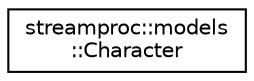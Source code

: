 digraph "Graphical Class Hierarchy"
{
  edge [fontname="Helvetica",fontsize="10",labelfontname="Helvetica",labelfontsize="10"];
  node [fontname="Helvetica",fontsize="10",shape=record];
  rankdir="LR";
  Node0 [label="streamproc::models\l::Character",height=0.2,width=0.4,color="black", fillcolor="white", style="filled",URL="$d2/d4d/structstreamproc_1_1models_1_1Character.html"];
}
